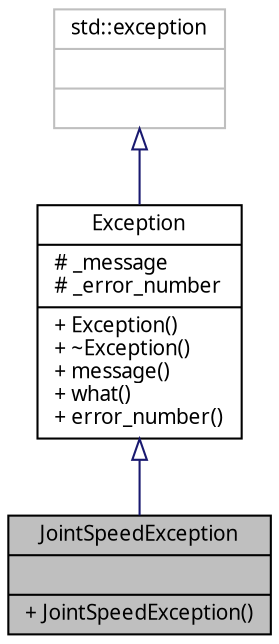digraph G
{
  edge [fontname="FreeSans.ttf",fontsize=10,labelfontname="FreeSans.ttf",labelfontsize=10];
  node [fontname="FreeSans.ttf",fontsize=10,shape=record];
  Node1 [label="{JointSpeedException\n||+ JointSpeedException()\l}",height=0.2,width=0.4,color="black", fillcolor="grey75", style="filled" fontcolor="black"];
  Node2 -> Node1 [dir=back,color="midnightblue",fontsize=10,style="solid",arrowtail="empty",fontname="FreeSans.ttf"];
  Node2 [label="{Exception\n|# _message\l# _error_number\l|+ Exception()\l+ ~Exception()\l+ message()\l+ what()\l+ error_number()\l}",height=0.2,width=0.4,color="black", fillcolor="white", style="filled",URL="$classException.html"];
  Node3 -> Node2 [dir=back,color="midnightblue",fontsize=10,style="solid",arrowtail="empty",fontname="FreeSans.ttf"];
  Node3 [label="{std::exception\n||}",height=0.2,width=0.4,color="grey75", fillcolor="white", style="filled",tooltip="STL class."];
}
